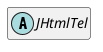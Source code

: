 @startuml
set namespaceSeparator \\
hide members
hide << alias >> circle

abstract class JHtmlTel
@enduml
